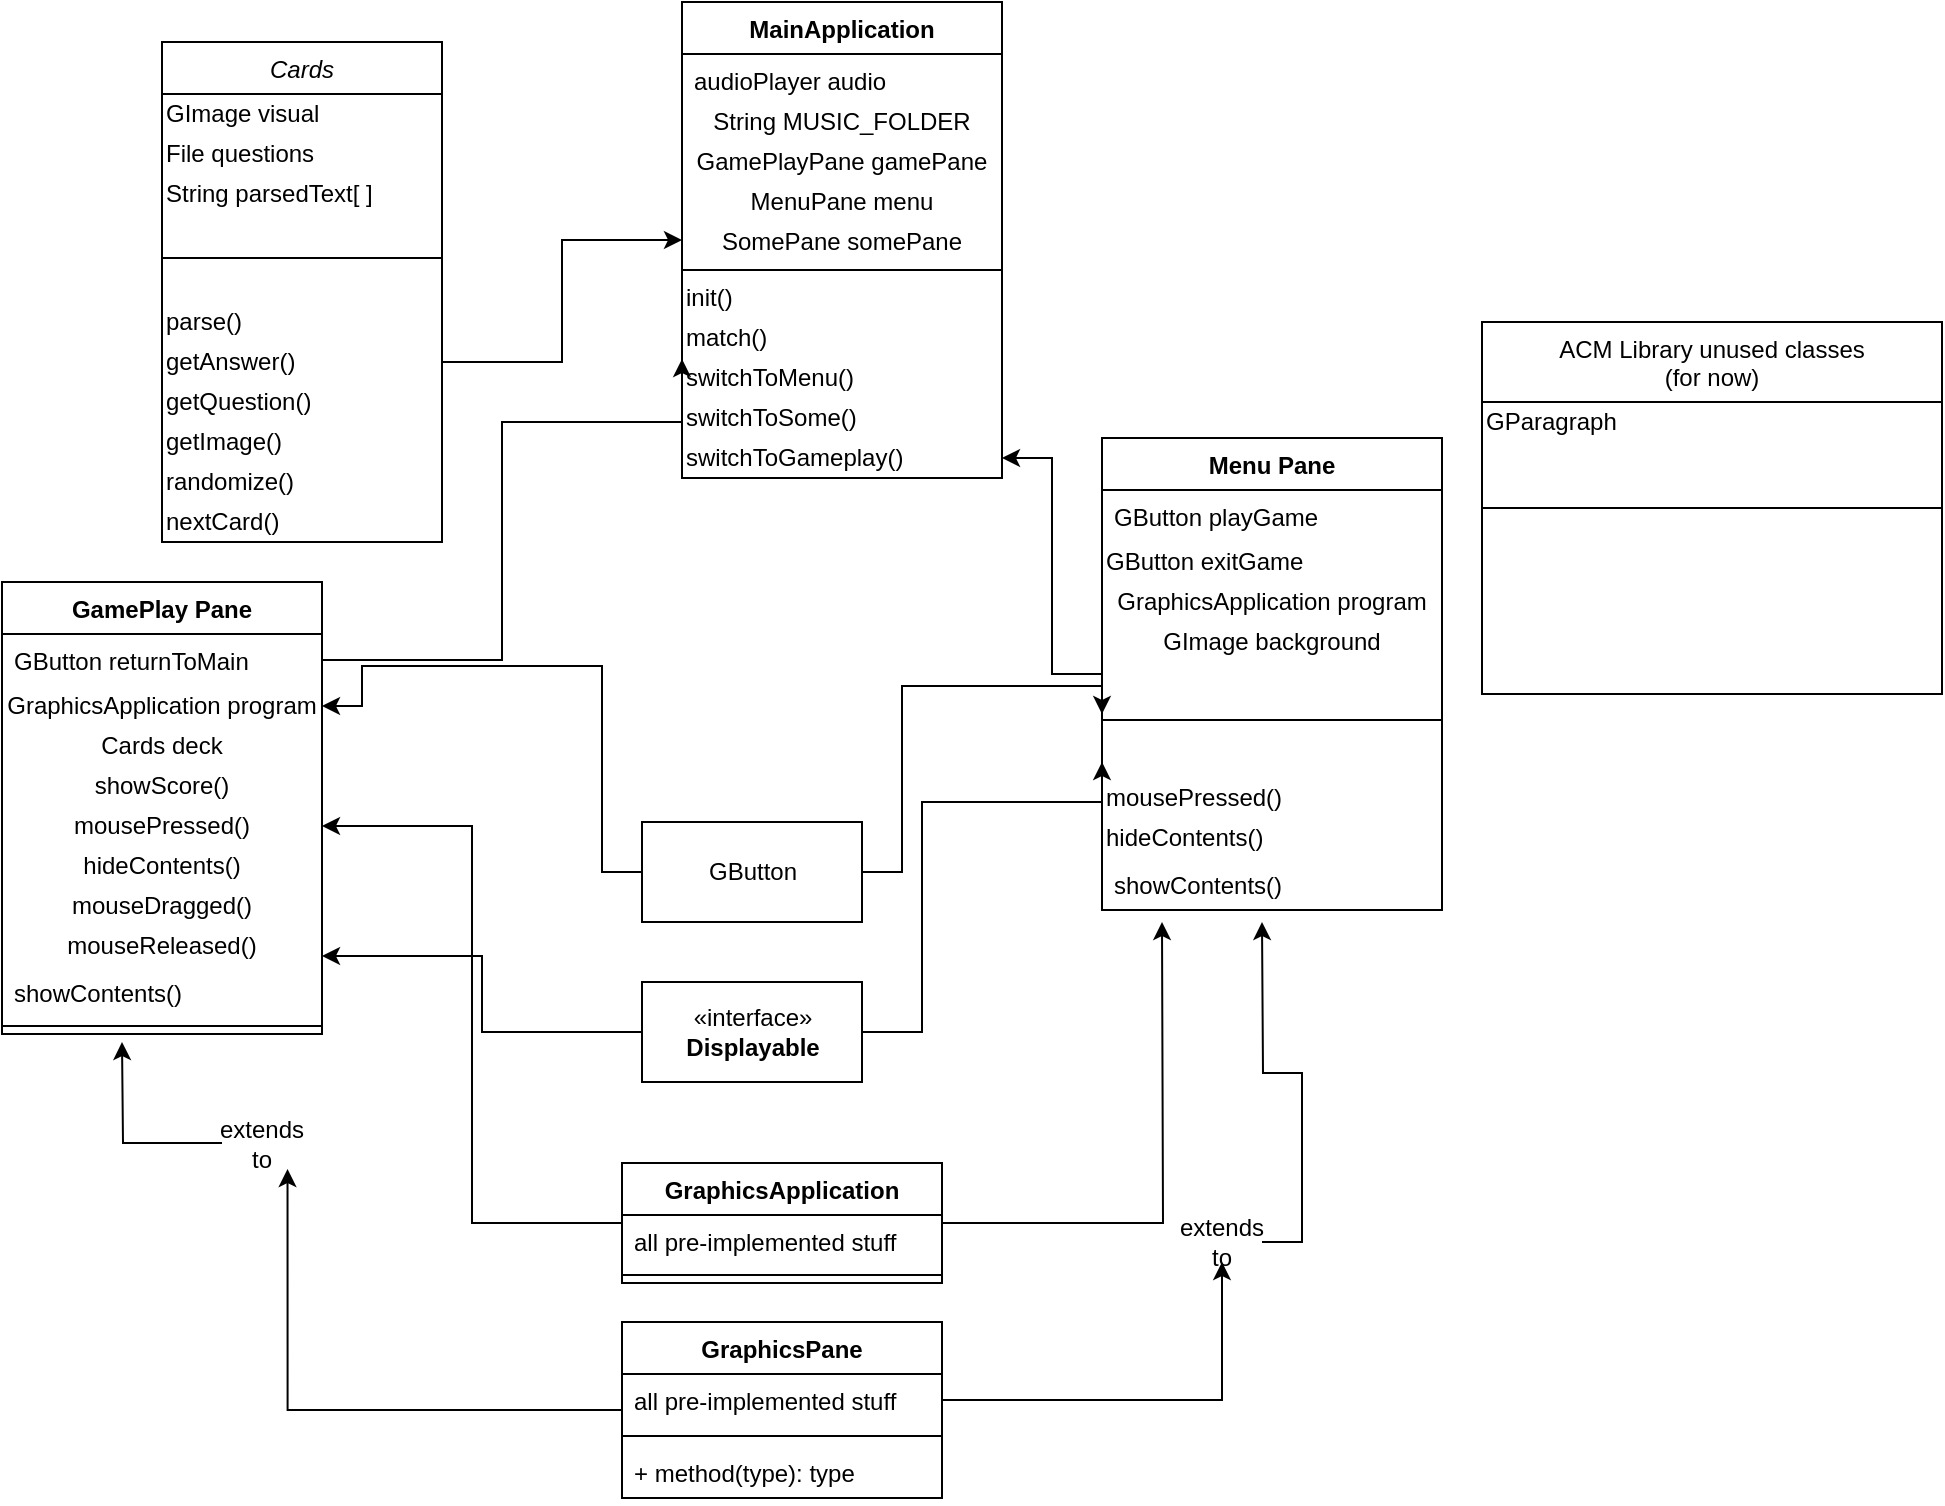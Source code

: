 <mxfile version="14.3.0" type="github">
  <diagram id="C5RBs43oDa-KdzZeNtuy" name="Page-1">
    <mxGraphModel dx="1681" dy="757" grid="1" gridSize="10" guides="1" tooltips="1" connect="1" arrows="1" fold="1" page="1" pageScale="1" pageWidth="827" pageHeight="1169" math="0" shadow="0">
      <root>
        <mxCell id="WIyWlLk6GJQsqaUBKTNV-0" />
        <mxCell id="WIyWlLk6GJQsqaUBKTNV-1" parent="WIyWlLk6GJQsqaUBKTNV-0" />
        <mxCell id="zkfFHV4jXpPFQw0GAbJ--0" value="Cards" style="swimlane;fontStyle=2;align=center;verticalAlign=top;childLayout=stackLayout;horizontal=1;startSize=26;horizontalStack=0;resizeParent=1;resizeLast=0;collapsible=1;marginBottom=0;rounded=0;shadow=0;strokeWidth=1;" parent="WIyWlLk6GJQsqaUBKTNV-1" vertex="1">
          <mxGeometry y="180" width="140" height="250" as="geometry">
            <mxRectangle x="230" y="140" width="160" height="26" as="alternateBounds" />
          </mxGeometry>
        </mxCell>
        <mxCell id="xebQPA5SNUuZlElYcB30-27" value="&lt;div align=&quot;left&quot;&gt;GImage visual&lt;/div&gt;" style="text;html=1;strokeColor=none;fillColor=none;align=left;verticalAlign=middle;whiteSpace=wrap;rounded=0;" parent="zkfFHV4jXpPFQw0GAbJ--0" vertex="1">
          <mxGeometry y="26" width="140" height="20" as="geometry" />
        </mxCell>
        <mxCell id="xebQPA5SNUuZlElYcB30-46" value="&lt;div align=&quot;left&quot;&gt;File questions&lt;/div&gt;" style="text;html=1;strokeColor=none;fillColor=none;align=left;verticalAlign=middle;whiteSpace=wrap;rounded=0;" parent="zkfFHV4jXpPFQw0GAbJ--0" vertex="1">
          <mxGeometry y="46" width="140" height="20" as="geometry" />
        </mxCell>
        <mxCell id="xebQPA5SNUuZlElYcB30-47" value="&lt;div align=&quot;left&quot;&gt;String parsedText[ ]&lt;/div&gt;" style="text;html=1;strokeColor=none;fillColor=none;align=left;verticalAlign=middle;whiteSpace=wrap;rounded=0;" parent="zkfFHV4jXpPFQw0GAbJ--0" vertex="1">
          <mxGeometry y="66" width="140" height="20" as="geometry" />
        </mxCell>
        <mxCell id="zkfFHV4jXpPFQw0GAbJ--4" value="" style="line;html=1;strokeWidth=1;align=left;verticalAlign=middle;spacingTop=-1;spacingLeft=3;spacingRight=3;rotatable=0;labelPosition=right;points=[];portConstraint=eastwest;" parent="zkfFHV4jXpPFQw0GAbJ--0" vertex="1">
          <mxGeometry y="86" width="140" height="44" as="geometry" />
        </mxCell>
        <mxCell id="KH0oMgd1c5yute4s8Psu-13" value="&lt;div align=&quot;left&quot;&gt;parse()&lt;/div&gt;" style="text;html=1;strokeColor=none;fillColor=none;align=left;verticalAlign=middle;whiteSpace=wrap;rounded=0;" vertex="1" parent="zkfFHV4jXpPFQw0GAbJ--0">
          <mxGeometry y="130" width="140" height="20" as="geometry" />
        </mxCell>
        <mxCell id="xebQPA5SNUuZlElYcB30-16" value="&lt;div align=&quot;left&quot;&gt;getAnswer()&lt;/div&gt;" style="text;html=1;strokeColor=none;fillColor=none;align=left;verticalAlign=middle;whiteSpace=wrap;rounded=0;" parent="zkfFHV4jXpPFQw0GAbJ--0" vertex="1">
          <mxGeometry y="150" width="140" height="20" as="geometry" />
        </mxCell>
        <mxCell id="xebQPA5SNUuZlElYcB30-17" value="&lt;div align=&quot;left&quot;&gt;getQuestion()&lt;/div&gt;" style="text;html=1;strokeColor=none;fillColor=none;align=left;verticalAlign=middle;whiteSpace=wrap;rounded=0;" parent="zkfFHV4jXpPFQw0GAbJ--0" vertex="1">
          <mxGeometry y="170" width="140" height="20" as="geometry" />
        </mxCell>
        <mxCell id="xebQPA5SNUuZlElYcB30-6" value="&lt;div align=&quot;left&quot;&gt;getImage()&lt;/div&gt;" style="text;html=1;strokeColor=none;fillColor=none;align=left;verticalAlign=middle;whiteSpace=wrap;rounded=0;" parent="zkfFHV4jXpPFQw0GAbJ--0" vertex="1">
          <mxGeometry y="190" width="140" height="20" as="geometry" />
        </mxCell>
        <mxCell id="xebQPA5SNUuZlElYcB30-33" value="&lt;div align=&quot;left&quot;&gt;randomize()&lt;/div&gt;" style="text;html=1;strokeColor=none;fillColor=none;align=left;verticalAlign=middle;whiteSpace=wrap;rounded=0;" parent="zkfFHV4jXpPFQw0GAbJ--0" vertex="1">
          <mxGeometry y="210" width="140" height="20" as="geometry" />
        </mxCell>
        <mxCell id="xebQPA5SNUuZlElYcB30-34" value="&lt;div align=&quot;left&quot;&gt;nextCard()&lt;/div&gt;" style="text;html=1;strokeColor=none;fillColor=none;align=left;verticalAlign=middle;whiteSpace=wrap;rounded=0;" parent="zkfFHV4jXpPFQw0GAbJ--0" vertex="1">
          <mxGeometry y="230" width="140" height="20" as="geometry" />
        </mxCell>
        <mxCell id="zkfFHV4jXpPFQw0GAbJ--17" value="ACM Library unused classes&#xa;(for now)&#xa;" style="swimlane;fontStyle=0;align=center;verticalAlign=top;childLayout=stackLayout;horizontal=1;startSize=40;horizontalStack=0;resizeParent=1;resizeLast=0;collapsible=1;marginBottom=0;rounded=0;shadow=0;strokeWidth=1;" parent="WIyWlLk6GJQsqaUBKTNV-1" vertex="1">
          <mxGeometry x="660" y="320" width="230" height="186" as="geometry">
            <mxRectangle x="550" y="140" width="160" height="26" as="alternateBounds" />
          </mxGeometry>
        </mxCell>
        <mxCell id="xebQPA5SNUuZlElYcB30-26" value="&lt;div align=&quot;left&quot;&gt;GParagraph&lt;/div&gt;" style="text;html=1;strokeColor=none;fillColor=none;align=left;verticalAlign=middle;whiteSpace=wrap;rounded=0;" parent="zkfFHV4jXpPFQw0GAbJ--17" vertex="1">
          <mxGeometry y="40" width="230" height="20" as="geometry" />
        </mxCell>
        <mxCell id="zkfFHV4jXpPFQw0GAbJ--23" value="" style="line;html=1;strokeWidth=1;align=left;verticalAlign=middle;spacingTop=-1;spacingLeft=3;spacingRight=3;rotatable=0;labelPosition=right;points=[];portConstraint=eastwest;" parent="zkfFHV4jXpPFQw0GAbJ--17" vertex="1">
          <mxGeometry y="60" width="230" height="66" as="geometry" />
        </mxCell>
        <mxCell id="xebQPA5SNUuZlElYcB30-97" style="edgeStyle=orthogonalEdgeStyle;rounded=0;orthogonalLoop=1;jettySize=auto;html=1;" parent="WIyWlLk6GJQsqaUBKTNV-1" source="xebQPA5SNUuZlElYcB30-35" edge="1" target="KH0oMgd1c5yute4s8Psu-3">
          <mxGeometry relative="1" as="geometry">
            <mxPoint x="430" y="360" as="targetPoint" />
          </mxGeometry>
        </mxCell>
        <mxCell id="xebQPA5SNUuZlElYcB30-35" value="Menu Pane" style="swimlane;fontStyle=1;align=center;verticalAlign=top;childLayout=stackLayout;horizontal=1;startSize=26;horizontalStack=0;resizeParent=1;resizeParentMax=0;resizeLast=0;collapsible=1;marginBottom=0;" parent="WIyWlLk6GJQsqaUBKTNV-1" vertex="1">
          <mxGeometry x="470" y="378" width="170" height="236" as="geometry" />
        </mxCell>
        <mxCell id="xebQPA5SNUuZlElYcB30-36" value="GButton playGame" style="text;strokeColor=none;fillColor=none;align=left;verticalAlign=top;spacingLeft=4;spacingRight=4;overflow=hidden;rotatable=0;points=[[0,0.5],[1,0.5]];portConstraint=eastwest;" parent="xebQPA5SNUuZlElYcB30-35" vertex="1">
          <mxGeometry y="26" width="170" height="26" as="geometry" />
        </mxCell>
        <mxCell id="xebQPA5SNUuZlElYcB30-39" value="&lt;div align=&quot;left&quot;&gt;GButton exitGame&lt;br&gt;&lt;/div&gt;" style="text;html=1;strokeColor=none;fillColor=none;align=left;verticalAlign=middle;whiteSpace=wrap;rounded=0;" parent="xebQPA5SNUuZlElYcB30-35" vertex="1">
          <mxGeometry y="52" width="170" height="20" as="geometry" />
        </mxCell>
        <mxCell id="xebQPA5SNUuZlElYcB30-54" value="GraphicsApplication program" style="text;html=1;strokeColor=none;fillColor=none;align=center;verticalAlign=middle;whiteSpace=wrap;rounded=0;" parent="xebQPA5SNUuZlElYcB30-35" vertex="1">
          <mxGeometry y="72" width="170" height="20" as="geometry" />
        </mxCell>
        <mxCell id="KH0oMgd1c5yute4s8Psu-11" value="GImage background" style="text;html=1;strokeColor=none;fillColor=none;align=center;verticalAlign=middle;whiteSpace=wrap;rounded=0;" vertex="1" parent="xebQPA5SNUuZlElYcB30-35">
          <mxGeometry y="92" width="170" height="20" as="geometry" />
        </mxCell>
        <mxCell id="xebQPA5SNUuZlElYcB30-37" value="" style="line;strokeWidth=1;fillColor=none;align=left;verticalAlign=middle;spacingTop=-1;spacingLeft=3;spacingRight=3;rotatable=0;labelPosition=right;points=[];portConstraint=eastwest;" parent="xebQPA5SNUuZlElYcB30-35" vertex="1">
          <mxGeometry y="112" width="170" height="58" as="geometry" />
        </mxCell>
        <mxCell id="xebQPA5SNUuZlElYcB30-51" value="&lt;div align=&quot;left&quot;&gt;mousePressed()&lt;/div&gt;" style="text;html=1;strokeColor=none;fillColor=none;align=left;verticalAlign=middle;whiteSpace=wrap;rounded=0;" parent="xebQPA5SNUuZlElYcB30-35" vertex="1">
          <mxGeometry y="170" width="170" height="20" as="geometry" />
        </mxCell>
        <mxCell id="xebQPA5SNUuZlElYcB30-49" value="&lt;div align=&quot;left&quot;&gt;hideContents()&lt;/div&gt;" style="text;html=1;strokeColor=none;fillColor=none;align=left;verticalAlign=middle;whiteSpace=wrap;rounded=0;" parent="xebQPA5SNUuZlElYcB30-35" vertex="1">
          <mxGeometry y="190" width="170" height="20" as="geometry" />
        </mxCell>
        <mxCell id="xebQPA5SNUuZlElYcB30-38" value="showContents()" style="text;strokeColor=none;fillColor=none;align=left;verticalAlign=top;spacingLeft=4;spacingRight=4;overflow=hidden;rotatable=0;points=[[0,0.5],[1,0.5]];portConstraint=eastwest;" parent="xebQPA5SNUuZlElYcB30-35" vertex="1">
          <mxGeometry y="210" width="170" height="26" as="geometry" />
        </mxCell>
        <mxCell id="xebQPA5SNUuZlElYcB30-40" value="GamePlay Pane" style="swimlane;fontStyle=1;align=center;verticalAlign=top;childLayout=stackLayout;horizontal=1;startSize=26;horizontalStack=0;resizeParent=1;resizeParentMax=0;resizeLast=0;collapsible=1;marginBottom=0;" parent="WIyWlLk6GJQsqaUBKTNV-1" vertex="1">
          <mxGeometry x="-80" y="450" width="160" height="226" as="geometry" />
        </mxCell>
        <mxCell id="xebQPA5SNUuZlElYcB30-41" value="GButton returnToMain" style="text;strokeColor=none;fillColor=none;align=left;verticalAlign=top;spacingLeft=4;spacingRight=4;overflow=hidden;rotatable=0;points=[[0,0.5],[1,0.5]];portConstraint=eastwest;" parent="xebQPA5SNUuZlElYcB30-40" vertex="1">
          <mxGeometry y="26" width="160" height="26" as="geometry" />
        </mxCell>
        <mxCell id="xebQPA5SNUuZlElYcB30-45" value="GraphicsApplication program" style="text;html=1;strokeColor=none;fillColor=none;align=center;verticalAlign=middle;whiteSpace=wrap;rounded=0;" parent="xebQPA5SNUuZlElYcB30-40" vertex="1">
          <mxGeometry y="52" width="160" height="20" as="geometry" />
        </mxCell>
        <mxCell id="xebQPA5SNUuZlElYcB30-44" value="Cards deck" style="text;html=1;strokeColor=none;fillColor=none;align=center;verticalAlign=middle;whiteSpace=wrap;rounded=0;" parent="xebQPA5SNUuZlElYcB30-40" vertex="1">
          <mxGeometry y="72" width="160" height="20" as="geometry" />
        </mxCell>
        <mxCell id="xebQPA5SNUuZlElYcB30-55" value="showScore()" style="text;html=1;strokeColor=none;fillColor=none;align=center;verticalAlign=middle;whiteSpace=wrap;rounded=0;" parent="xebQPA5SNUuZlElYcB30-40" vertex="1">
          <mxGeometry y="92" width="160" height="20" as="geometry" />
        </mxCell>
        <mxCell id="xebQPA5SNUuZlElYcB30-50" value="mousePressed()" style="text;html=1;strokeColor=none;fillColor=none;align=center;verticalAlign=middle;whiteSpace=wrap;rounded=0;" parent="xebQPA5SNUuZlElYcB30-40" vertex="1">
          <mxGeometry y="112" width="160" height="20" as="geometry" />
        </mxCell>
        <mxCell id="xebQPA5SNUuZlElYcB30-48" value="hideContents()" style="text;html=1;strokeColor=none;fillColor=none;align=center;verticalAlign=middle;whiteSpace=wrap;rounded=0;" parent="xebQPA5SNUuZlElYcB30-40" vertex="1">
          <mxGeometry y="132" width="160" height="20" as="geometry" />
        </mxCell>
        <mxCell id="xebQPA5SNUuZlElYcB30-52" value="mouseDragged()" style="text;html=1;strokeColor=none;fillColor=none;align=center;verticalAlign=middle;whiteSpace=wrap;rounded=0;" parent="xebQPA5SNUuZlElYcB30-40" vertex="1">
          <mxGeometry y="152" width="160" height="20" as="geometry" />
        </mxCell>
        <mxCell id="xebQPA5SNUuZlElYcB30-53" value="mouseReleased()" style="text;html=1;strokeColor=none;fillColor=none;align=center;verticalAlign=middle;whiteSpace=wrap;rounded=0;" parent="xebQPA5SNUuZlElYcB30-40" vertex="1">
          <mxGeometry y="172" width="160" height="20" as="geometry" />
        </mxCell>
        <mxCell id="xebQPA5SNUuZlElYcB30-43" value="showContents()" style="text;strokeColor=none;fillColor=none;align=left;verticalAlign=top;spacingLeft=4;spacingRight=4;overflow=hidden;rotatable=0;points=[[0,0.5],[1,0.5]];portConstraint=eastwest;" parent="xebQPA5SNUuZlElYcB30-40" vertex="1">
          <mxGeometry y="192" width="160" height="26" as="geometry" />
        </mxCell>
        <mxCell id="xebQPA5SNUuZlElYcB30-42" value="" style="line;strokeWidth=1;fillColor=none;align=left;verticalAlign=middle;spacingTop=-1;spacingLeft=3;spacingRight=3;rotatable=0;labelPosition=right;points=[];portConstraint=eastwest;" parent="xebQPA5SNUuZlElYcB30-40" vertex="1">
          <mxGeometry y="218" width="160" height="8" as="geometry" />
        </mxCell>
        <mxCell id="xebQPA5SNUuZlElYcB30-58" value="MainApplication" style="swimlane;fontStyle=1;align=center;verticalAlign=top;childLayout=stackLayout;horizontal=1;startSize=26;horizontalStack=0;resizeParent=1;resizeParentMax=0;resizeLast=0;collapsible=1;marginBottom=0;" parent="WIyWlLk6GJQsqaUBKTNV-1" vertex="1">
          <mxGeometry x="260" y="160" width="160" height="238" as="geometry" />
        </mxCell>
        <mxCell id="zkfFHV4jXpPFQw0GAbJ--18" value="audioPlayer audio" style="text;align=left;verticalAlign=top;spacingLeft=4;spacingRight=4;overflow=hidden;rotatable=0;points=[[0,0.5],[1,0.5]];portConstraint=eastwest;" parent="xebQPA5SNUuZlElYcB30-58" vertex="1">
          <mxGeometry y="26" width="160" height="24" as="geometry" />
        </mxCell>
        <mxCell id="KH0oMgd1c5yute4s8Psu-5" value="&lt;div align=&quot;left&quot;&gt;String MUSIC_FOLDER&lt;br&gt;&lt;/div&gt;" style="text;html=1;strokeColor=none;fillColor=none;align=center;verticalAlign=middle;whiteSpace=wrap;rounded=0;" vertex="1" parent="xebQPA5SNUuZlElYcB30-58">
          <mxGeometry y="50" width="160" height="20" as="geometry" />
        </mxCell>
        <mxCell id="KH0oMgd1c5yute4s8Psu-8" value="GamePlayPane gamePane" style="text;html=1;strokeColor=none;fillColor=none;align=center;verticalAlign=middle;whiteSpace=wrap;rounded=0;" vertex="1" parent="xebQPA5SNUuZlElYcB30-58">
          <mxGeometry y="70" width="160" height="20" as="geometry" />
        </mxCell>
        <mxCell id="KH0oMgd1c5yute4s8Psu-7" value="MenuPane menu" style="text;html=1;strokeColor=none;fillColor=none;align=center;verticalAlign=middle;whiteSpace=wrap;rounded=0;" vertex="1" parent="xebQPA5SNUuZlElYcB30-58">
          <mxGeometry y="90" width="160" height="20" as="geometry" />
        </mxCell>
        <mxCell id="KH0oMgd1c5yute4s8Psu-6" value="SomePane somePane" style="text;html=1;strokeColor=none;fillColor=none;align=center;verticalAlign=middle;whiteSpace=wrap;rounded=0;" vertex="1" parent="xebQPA5SNUuZlElYcB30-58">
          <mxGeometry y="110" width="160" height="20" as="geometry" />
        </mxCell>
        <mxCell id="xebQPA5SNUuZlElYcB30-60" value="" style="line;strokeWidth=1;fillColor=none;align=left;verticalAlign=middle;spacingTop=-1;spacingLeft=3;spacingRight=3;rotatable=0;labelPosition=right;points=[];portConstraint=eastwest;" parent="xebQPA5SNUuZlElYcB30-58" vertex="1">
          <mxGeometry y="130" width="160" height="8" as="geometry" />
        </mxCell>
        <mxCell id="xebQPA5SNUuZlElYcB30-83" value="init()" style="text;html=1;strokeColor=none;fillColor=none;align=left;verticalAlign=middle;whiteSpace=wrap;rounded=0;" parent="xebQPA5SNUuZlElYcB30-58" vertex="1">
          <mxGeometry y="138" width="160" height="20" as="geometry" />
        </mxCell>
        <mxCell id="xebQPA5SNUuZlElYcB30-84" value="match()" style="text;html=1;strokeColor=none;fillColor=none;align=left;verticalAlign=middle;whiteSpace=wrap;rounded=0;" parent="xebQPA5SNUuZlElYcB30-58" vertex="1">
          <mxGeometry y="158" width="160" height="20" as="geometry" />
        </mxCell>
        <mxCell id="KH0oMgd1c5yute4s8Psu-1" value="switchToMenu()" style="text;html=1;strokeColor=none;fillColor=none;align=left;verticalAlign=middle;whiteSpace=wrap;rounded=0;" vertex="1" parent="xebQPA5SNUuZlElYcB30-58">
          <mxGeometry y="178" width="160" height="20" as="geometry" />
        </mxCell>
        <mxCell id="KH0oMgd1c5yute4s8Psu-2" value="switchToSome()" style="text;html=1;strokeColor=none;fillColor=none;align=left;verticalAlign=middle;whiteSpace=wrap;rounded=0;" vertex="1" parent="xebQPA5SNUuZlElYcB30-58">
          <mxGeometry y="198" width="160" height="20" as="geometry" />
        </mxCell>
        <mxCell id="KH0oMgd1c5yute4s8Psu-3" value="switchToGameplay()" style="text;html=1;strokeColor=none;fillColor=none;align=left;verticalAlign=middle;whiteSpace=wrap;rounded=0;" vertex="1" parent="xebQPA5SNUuZlElYcB30-58">
          <mxGeometry y="218" width="160" height="20" as="geometry" />
        </mxCell>
        <mxCell id="xebQPA5SNUuZlElYcB30-63" style="edgeStyle=orthogonalEdgeStyle;rounded=0;orthogonalLoop=1;jettySize=auto;html=1;entryX=0;entryY=0.75;entryDx=0;entryDy=0;" parent="WIyWlLk6GJQsqaUBKTNV-1" source="xebQPA5SNUuZlElYcB30-41" target="xebQPA5SNUuZlElYcB30-58" edge="1">
          <mxGeometry relative="1" as="geometry">
            <mxPoint x="410" y="240" as="targetPoint" />
            <Array as="points">
              <mxPoint x="170" y="489" />
              <mxPoint x="170" y="370" />
              <mxPoint x="260" y="370" />
            </Array>
          </mxGeometry>
        </mxCell>
        <mxCell id="xebQPA5SNUuZlElYcB30-66" style="edgeStyle=orthogonalEdgeStyle;rounded=0;orthogonalLoop=1;jettySize=auto;html=1;" parent="WIyWlLk6GJQsqaUBKTNV-1" source="xebQPA5SNUuZlElYcB30-16" target="xebQPA5SNUuZlElYcB30-58" edge="1">
          <mxGeometry relative="1" as="geometry" />
        </mxCell>
        <mxCell id="xebQPA5SNUuZlElYcB30-94" style="edgeStyle=orthogonalEdgeStyle;rounded=0;orthogonalLoop=1;jettySize=auto;html=1;entryX=1;entryY=0.5;entryDx=0;entryDy=0;" parent="WIyWlLk6GJQsqaUBKTNV-1" source="xebQPA5SNUuZlElYcB30-67" target="xebQPA5SNUuZlElYcB30-50" edge="1">
          <mxGeometry relative="1" as="geometry" />
        </mxCell>
        <mxCell id="xebQPA5SNUuZlElYcB30-95" style="edgeStyle=orthogonalEdgeStyle;rounded=0;orthogonalLoop=1;jettySize=auto;html=1;" parent="WIyWlLk6GJQsqaUBKTNV-1" source="xebQPA5SNUuZlElYcB30-67" edge="1">
          <mxGeometry relative="1" as="geometry">
            <mxPoint x="500" y="620" as="targetPoint" />
          </mxGeometry>
        </mxCell>
        <mxCell id="xebQPA5SNUuZlElYcB30-67" value="GraphicsApplication" style="swimlane;fontStyle=1;align=center;verticalAlign=top;childLayout=stackLayout;horizontal=1;startSize=26;horizontalStack=0;resizeParent=1;resizeParentMax=0;resizeLast=0;collapsible=1;marginBottom=0;" parent="WIyWlLk6GJQsqaUBKTNV-1" vertex="1">
          <mxGeometry x="230" y="740.5" width="160" height="60" as="geometry" />
        </mxCell>
        <mxCell id="xebQPA5SNUuZlElYcB30-68" value="all pre-implemented stuff" style="text;strokeColor=none;fillColor=none;align=left;verticalAlign=top;spacingLeft=4;spacingRight=4;overflow=hidden;rotatable=0;points=[[0,0.5],[1,0.5]];portConstraint=eastwest;" parent="xebQPA5SNUuZlElYcB30-67" vertex="1">
          <mxGeometry y="26" width="160" height="26" as="geometry" />
        </mxCell>
        <mxCell id="xebQPA5SNUuZlElYcB30-69" value="" style="line;strokeWidth=1;fillColor=none;align=left;verticalAlign=middle;spacingTop=-1;spacingLeft=3;spacingRight=3;rotatable=0;labelPosition=right;points=[];portConstraint=eastwest;" parent="xebQPA5SNUuZlElYcB30-67" vertex="1">
          <mxGeometry y="52" width="160" height="8" as="geometry" />
        </mxCell>
        <mxCell id="xebQPA5SNUuZlElYcB30-75" style="edgeStyle=orthogonalEdgeStyle;rounded=0;orthogonalLoop=1;jettySize=auto;html=1;" parent="WIyWlLk6GJQsqaUBKTNV-1" source="xebQPA5SNUuZlElYcB30-77" edge="1">
          <mxGeometry relative="1" as="geometry">
            <mxPoint x="-20" y="680" as="targetPoint" />
          </mxGeometry>
        </mxCell>
        <mxCell id="xebQPA5SNUuZlElYcB30-71" value="GraphicsPane" style="swimlane;fontStyle=1;align=center;verticalAlign=top;childLayout=stackLayout;horizontal=1;startSize=26;horizontalStack=0;resizeParent=1;resizeParentMax=0;resizeLast=0;collapsible=1;marginBottom=0;" parent="WIyWlLk6GJQsqaUBKTNV-1" vertex="1">
          <mxGeometry x="230" y="820" width="160" height="88" as="geometry" />
        </mxCell>
        <mxCell id="xebQPA5SNUuZlElYcB30-72" value="all pre-implemented stuff" style="text;strokeColor=none;fillColor=none;align=left;verticalAlign=top;spacingLeft=4;spacingRight=4;overflow=hidden;rotatable=0;points=[[0,0.5],[1,0.5]];portConstraint=eastwest;" parent="xebQPA5SNUuZlElYcB30-71" vertex="1">
          <mxGeometry y="26" width="160" height="26" as="geometry" />
        </mxCell>
        <mxCell id="xebQPA5SNUuZlElYcB30-73" value="" style="line;strokeWidth=1;fillColor=none;align=left;verticalAlign=middle;spacingTop=-1;spacingLeft=3;spacingRight=3;rotatable=0;labelPosition=right;points=[];portConstraint=eastwest;" parent="xebQPA5SNUuZlElYcB30-71" vertex="1">
          <mxGeometry y="52" width="160" height="10" as="geometry" />
        </mxCell>
        <mxCell id="xebQPA5SNUuZlElYcB30-74" value="+ method(type): type" style="text;strokeColor=none;fillColor=none;align=left;verticalAlign=top;spacingLeft=4;spacingRight=4;overflow=hidden;rotatable=0;points=[[0,0.5],[1,0.5]];portConstraint=eastwest;" parent="xebQPA5SNUuZlElYcB30-71" vertex="1">
          <mxGeometry y="62" width="160" height="26" as="geometry" />
        </mxCell>
        <mxCell id="xebQPA5SNUuZlElYcB30-76" style="edgeStyle=orthogonalEdgeStyle;rounded=0;orthogonalLoop=1;jettySize=auto;html=1;exitX=1;exitY=0.5;exitDx=0;exitDy=0;" parent="WIyWlLk6GJQsqaUBKTNV-1" source="xebQPA5SNUuZlElYcB30-79" edge="1">
          <mxGeometry relative="1" as="geometry">
            <mxPoint x="550" y="620" as="targetPoint" />
          </mxGeometry>
        </mxCell>
        <mxCell id="xebQPA5SNUuZlElYcB30-77" value="extends to" style="text;html=1;strokeColor=none;fillColor=none;align=center;verticalAlign=middle;whiteSpace=wrap;rounded=0;" parent="WIyWlLk6GJQsqaUBKTNV-1" vertex="1">
          <mxGeometry x="30" y="720.5" width="40" height="20" as="geometry" />
        </mxCell>
        <mxCell id="xebQPA5SNUuZlElYcB30-78" style="edgeStyle=orthogonalEdgeStyle;rounded=0;orthogonalLoop=1;jettySize=auto;html=1;entryX=0.819;entryY=1.15;entryDx=0;entryDy=0;entryPerimeter=0;" parent="WIyWlLk6GJQsqaUBKTNV-1" source="xebQPA5SNUuZlElYcB30-71" target="xebQPA5SNUuZlElYcB30-77" edge="1">
          <mxGeometry relative="1" as="geometry">
            <mxPoint x="170" y="730" as="sourcePoint" />
            <mxPoint x="221.04" y="669" as="targetPoint" />
          </mxGeometry>
        </mxCell>
        <mxCell id="xebQPA5SNUuZlElYcB30-81" style="edgeStyle=orthogonalEdgeStyle;rounded=0;orthogonalLoop=1;jettySize=auto;html=1;entryX=1;entryY=0.75;entryDx=0;entryDy=0;" parent="WIyWlLk6GJQsqaUBKTNV-1" source="xebQPA5SNUuZlElYcB30-80" target="xebQPA5SNUuZlElYcB30-53" edge="1">
          <mxGeometry relative="1" as="geometry" />
        </mxCell>
        <mxCell id="xebQPA5SNUuZlElYcB30-82" style="edgeStyle=orthogonalEdgeStyle;rounded=0;orthogonalLoop=1;jettySize=auto;html=1;exitX=1;exitY=0.5;exitDx=0;exitDy=0;" parent="WIyWlLk6GJQsqaUBKTNV-1" source="xebQPA5SNUuZlElYcB30-80" edge="1">
          <mxGeometry relative="1" as="geometry">
            <mxPoint x="470" y="540" as="targetPoint" />
            <Array as="points">
              <mxPoint x="380" y="675" />
              <mxPoint x="380" y="560" />
            </Array>
          </mxGeometry>
        </mxCell>
        <mxCell id="xebQPA5SNUuZlElYcB30-80" value="«interface»&lt;br&gt;&lt;b&gt;Displayable&lt;/b&gt;" style="html=1;" parent="WIyWlLk6GJQsqaUBKTNV-1" vertex="1">
          <mxGeometry x="240" y="650" width="110" height="50" as="geometry" />
        </mxCell>
        <mxCell id="xebQPA5SNUuZlElYcB30-91" style="edgeStyle=orthogonalEdgeStyle;rounded=0;orthogonalLoop=1;jettySize=auto;html=1;entryX=1;entryY=0.5;entryDx=0;entryDy=0;" parent="WIyWlLk6GJQsqaUBKTNV-1" source="xebQPA5SNUuZlElYcB30-89" target="xebQPA5SNUuZlElYcB30-45" edge="1">
          <mxGeometry relative="1" as="geometry">
            <Array as="points">
              <mxPoint x="220" y="595" />
              <mxPoint x="220" y="492" />
              <mxPoint x="100" y="492" />
              <mxPoint x="100" y="512" />
            </Array>
          </mxGeometry>
        </mxCell>
        <mxCell id="xebQPA5SNUuZlElYcB30-92" style="edgeStyle=orthogonalEdgeStyle;rounded=0;orthogonalLoop=1;jettySize=auto;html=1;entryX=0;entryY=0.448;entryDx=0;entryDy=0;entryPerimeter=0;" parent="WIyWlLk6GJQsqaUBKTNV-1" source="xebQPA5SNUuZlElYcB30-89" target="xebQPA5SNUuZlElYcB30-37" edge="1">
          <mxGeometry relative="1" as="geometry">
            <Array as="points">
              <mxPoint x="370" y="595" />
              <mxPoint x="370" y="502" />
              <mxPoint x="470" y="502" />
            </Array>
          </mxGeometry>
        </mxCell>
        <mxCell id="xebQPA5SNUuZlElYcB30-89" value="GButton" style="html=1;" parent="WIyWlLk6GJQsqaUBKTNV-1" vertex="1">
          <mxGeometry x="240" y="570" width="110" height="50" as="geometry" />
        </mxCell>
        <mxCell id="xebQPA5SNUuZlElYcB30-79" value="extends to" style="text;html=1;strokeColor=none;fillColor=none;align=center;verticalAlign=middle;whiteSpace=wrap;rounded=0;" parent="WIyWlLk6GJQsqaUBKTNV-1" vertex="1">
          <mxGeometry x="510" y="770" width="40" height="20" as="geometry" />
        </mxCell>
        <mxCell id="xebQPA5SNUuZlElYcB30-93" style="edgeStyle=orthogonalEdgeStyle;rounded=0;orthogonalLoop=1;jettySize=auto;html=1;exitX=1;exitY=0.5;exitDx=0;exitDy=0;" parent="WIyWlLk6GJQsqaUBKTNV-1" source="xebQPA5SNUuZlElYcB30-72" target="xebQPA5SNUuZlElYcB30-79" edge="1">
          <mxGeometry relative="1" as="geometry">
            <mxPoint x="420" y="869" as="sourcePoint" />
            <mxPoint x="530" y="660" as="targetPoint" />
          </mxGeometry>
        </mxCell>
      </root>
    </mxGraphModel>
  </diagram>
</mxfile>
